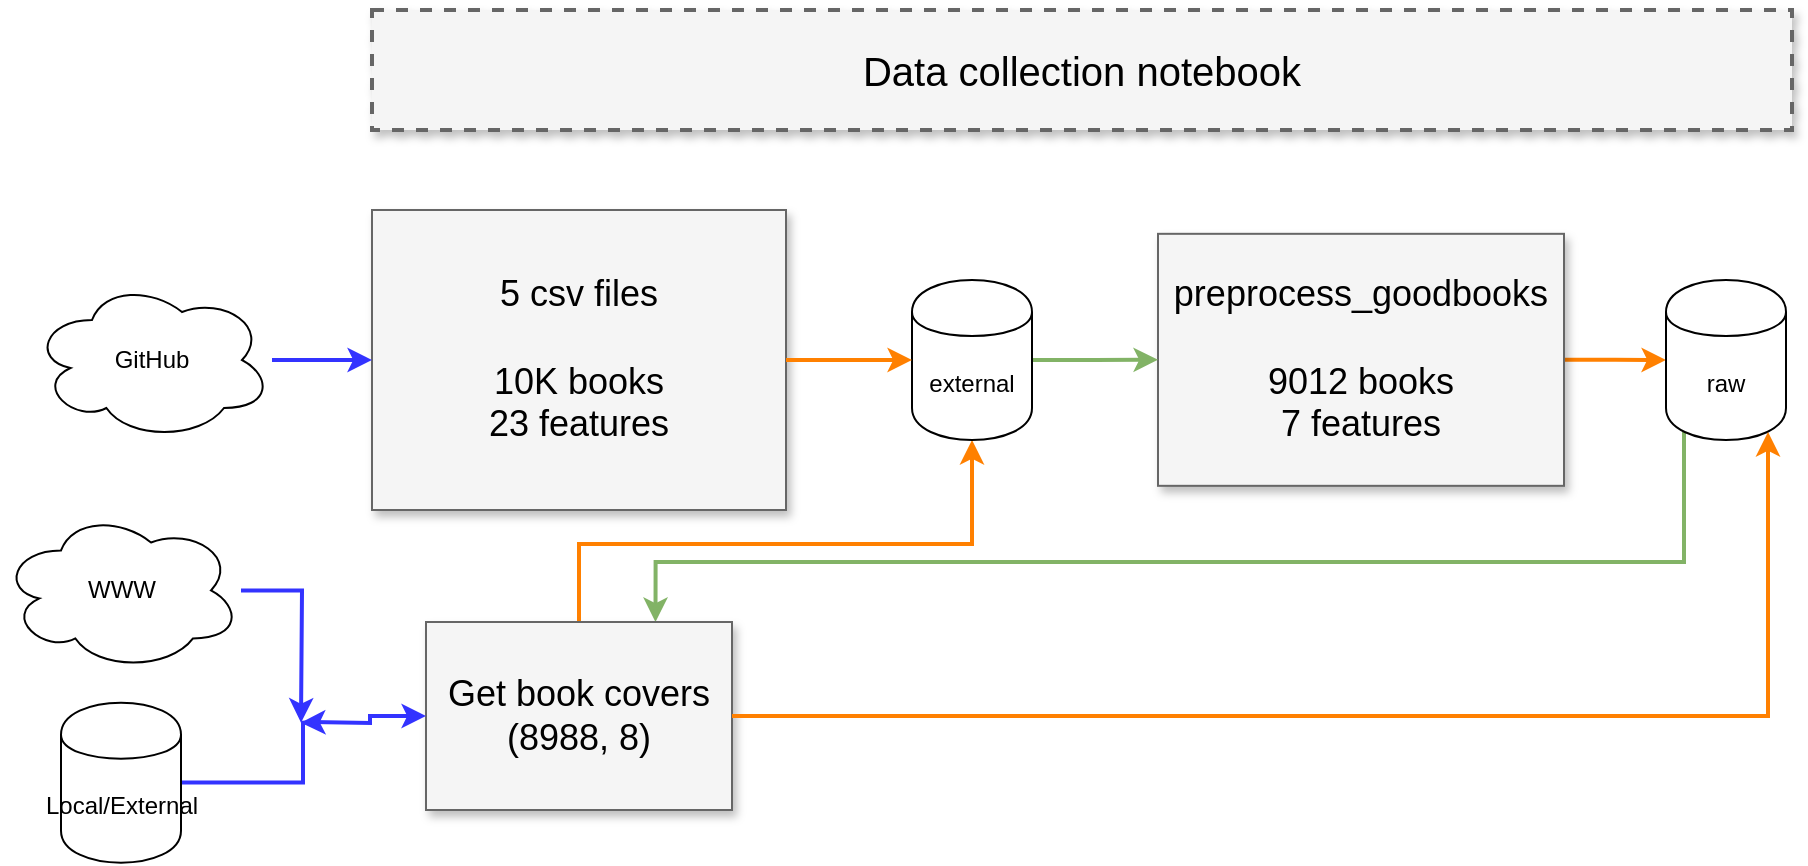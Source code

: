 <mxfile version="10.6.7" type="device"><diagram name="Page-1" id="90a13364-a465-7bf4-72fc-28e22215d7a0"><mxGraphModel dx="855" dy="488" grid="1" gridSize="10" guides="1" tooltips="1" connect="1" arrows="1" fold="1" page="1" pageScale="1.5" pageWidth="1169" pageHeight="826" background="#ffffff" math="0" shadow="0"><root><mxCell id="0" style=";html=1;"/><mxCell id="1" style=";html=1;" parent="0"/><mxCell id="3a17f1ce550125da-1" value="&lt;span&gt;Data collection notebook&lt;br&gt;&lt;/span&gt;" style="whiteSpace=wrap;html=1;shadow=1;fontSize=20;fillColor=#f5f5f5;strokeColor=#666666;strokeWidth=2;dashed=1;" parent="1" vertex="1"><mxGeometry x="510" y="344" width="710" height="60" as="geometry"/></mxCell><mxCell id="biz8bABMn61hahevGlqE-30" value="" style="edgeStyle=orthogonalEdgeStyle;rounded=0;orthogonalLoop=1;jettySize=auto;html=1;strokeColor=#FF8000;strokeWidth=2;" edge="1" parent="1" source="3a17f1ce550125da-2" target="biz8bABMn61hahevGlqE-5"><mxGeometry relative="1" as="geometry"/></mxCell><mxCell id="3a17f1ce550125da-2" value="preprocess_goodbooks&lt;br&gt;&lt;br&gt;9012 books&lt;br&gt;7 features&lt;br&gt;" style="whiteSpace=wrap;html=1;shadow=1;fontSize=18;fillColor=#f5f5f5;strokeColor=#666666;" parent="1" vertex="1"><mxGeometry x="903" y="455.909" width="203" height="126" as="geometry"/></mxCell><mxCell id="3a17f1ce550125da-8" value="5 csv files&lt;br&gt;&lt;br&gt;&lt;span&gt;10K books&lt;br&gt;23 features&lt;/span&gt;&lt;br&gt;" style="whiteSpace=wrap;html=1;shadow=1;fontSize=18;fillColor=#f5f5f5;strokeColor=#666666;" parent="1" vertex="1"><mxGeometry x="510" y="444" width="207" height="150" as="geometry"/></mxCell><mxCell id="biz8bABMn61hahevGlqE-2" value="" style="endArrow=classic;html=1;exitX=1;exitY=0.5;exitDx=0;exitDy=0;fillColor=#f8cecc;strokeColor=#FF8000;strokeWidth=2;" edge="1" parent="1" source="biz8bABMn61hahevGlqE-1"><mxGeometry width="50" height="50" relative="1" as="geometry"><mxPoint x="540" y="710" as="sourcePoint"/><mxPoint x="833" y="519" as="targetPoint"/><Array as="points"><mxPoint x="780" y="519"/><mxPoint x="810" y="519"/></Array></mxGeometry></mxCell><mxCell id="biz8bABMn61hahevGlqE-4" value="" style="edgeStyle=orthogonalEdgeStyle;rounded=0;orthogonalLoop=1;jettySize=auto;html=1;strokeColor=#3333FF;strokeWidth=2;" edge="1" parent="1" source="biz8bABMn61hahevGlqE-3" target="3a17f1ce550125da-8"><mxGeometry relative="1" as="geometry"/></mxCell><mxCell id="biz8bABMn61hahevGlqE-3" value="GitHub&lt;br&gt;" style="ellipse;shape=cloud;whiteSpace=wrap;html=1;" vertex="1" parent="1"><mxGeometry x="340" y="479" width="120" height="80" as="geometry"/></mxCell><mxCell id="biz8bABMn61hahevGlqE-26" value="" style="edgeStyle=orthogonalEdgeStyle;rounded=0;orthogonalLoop=1;jettySize=auto;html=1;strokeColor=#82b366;strokeWidth=2;entryX=0.75;entryY=0;entryDx=0;entryDy=0;fillColor=#d5e8d4;exitX=0.15;exitY=0.95;exitDx=0;exitDy=0;exitPerimeter=0;" edge="1" parent="1" source="biz8bABMn61hahevGlqE-5" target="biz8bABMn61hahevGlqE-16"><mxGeometry relative="1" as="geometry"><mxPoint x="650" y="760" as="targetPoint"/><Array as="points"><mxPoint x="1166" y="620"/><mxPoint x="652" y="620"/></Array></mxGeometry></mxCell><mxCell id="biz8bABMn61hahevGlqE-5" value="raw&lt;br&gt;" style="shape=cylinder;whiteSpace=wrap;html=1;boundedLbl=1;backgroundOutline=1;" vertex="1" parent="1"><mxGeometry x="1157" y="479" width="60" height="80" as="geometry"/></mxCell><mxCell id="biz8bABMn61hahevGlqE-11" value="" style="edgeStyle=orthogonalEdgeStyle;rounded=0;orthogonalLoop=1;jettySize=auto;html=1;strokeColor=#3333FF;strokeWidth=2;" edge="1" parent="1" source="biz8bABMn61hahevGlqE-7"><mxGeometry relative="1" as="geometry"><mxPoint x="474.5" y="700.318" as="targetPoint"/></mxGeometry></mxCell><mxCell id="biz8bABMn61hahevGlqE-7" value="WWW" style="ellipse;shape=cloud;whiteSpace=wrap;html=1;" vertex="1" parent="1"><mxGeometry x="324.5" y="594.227" width="120" height="80" as="geometry"/></mxCell><mxCell id="biz8bABMn61hahevGlqE-13" value="" style="edgeStyle=orthogonalEdgeStyle;rounded=0;orthogonalLoop=1;jettySize=auto;html=1;strokeColor=#3333FF;strokeWidth=2;" edge="1" parent="1" source="biz8bABMn61hahevGlqE-9"><mxGeometry relative="1" as="geometry"><mxPoint x="474.5" y="700.318" as="targetPoint"/><Array as="points"><mxPoint x="475.5" y="730"/></Array></mxGeometry></mxCell><mxCell id="biz8bABMn61hahevGlqE-9" value="Local/External" style="shape=cylinder;whiteSpace=wrap;html=1;boundedLbl=1;backgroundOutline=1;" vertex="1" parent="1"><mxGeometry x="354.5" y="690.318" width="60" height="80" as="geometry"/></mxCell><mxCell id="biz8bABMn61hahevGlqE-29" value="" style="edgeStyle=orthogonalEdgeStyle;rounded=0;orthogonalLoop=1;jettySize=auto;html=1;strokeColor=#FF8000;strokeWidth=2;entryX=0.5;entryY=1;entryDx=0;entryDy=0;exitX=0.5;exitY=0;exitDx=0;exitDy=0;" edge="1" parent="1" source="biz8bABMn61hahevGlqE-16" target="biz8bABMn61hahevGlqE-1"><mxGeometry relative="1" as="geometry"><mxPoint x="810" y="570" as="targetPoint"/><Array as="points"><mxPoint x="613" y="611"/><mxPoint x="810" y="611"/></Array></mxGeometry></mxCell><mxCell id="biz8bABMn61hahevGlqE-16" value="Get book covers (&lt;span&gt;8988, 8)&lt;/span&gt;" style="whiteSpace=wrap;html=1;shadow=1;fontSize=18;fillColor=#f5f5f5;strokeColor=#666666;" vertex="1" parent="1"><mxGeometry x="537" y="650" width="153" height="94" as="geometry"/></mxCell><mxCell id="biz8bABMn61hahevGlqE-32" value="" style="edgeStyle=orthogonalEdgeStyle;rounded=0;orthogonalLoop=1;jettySize=auto;html=1;strokeColor=#82b366;strokeWidth=2;fillColor=#d5e8d4;" edge="1" parent="1" source="biz8bABMn61hahevGlqE-1" target="3a17f1ce550125da-2"><mxGeometry relative="1" as="geometry"/></mxCell><mxCell id="biz8bABMn61hahevGlqE-1" value="external&lt;br&gt;" style="shape=cylinder;whiteSpace=wrap;html=1;boundedLbl=1;backgroundOutline=1;" vertex="1" parent="1"><mxGeometry x="780" y="479" width="60" height="80" as="geometry"/></mxCell><mxCell id="biz8bABMn61hahevGlqE-23" value="" style="endArrow=classic;html=1;exitX=1;exitY=0.5;exitDx=0;exitDy=0;fillColor=#f8cecc;strokeColor=#FF8000;strokeWidth=2;" edge="1" parent="1" source="3a17f1ce550125da-8" target="biz8bABMn61hahevGlqE-1"><mxGeometry width="50" height="50" relative="1" as="geometry"><mxPoint x="717" y="518.667" as="sourcePoint"/><mxPoint x="833" y="519" as="targetPoint"/><Array as="points"/></mxGeometry></mxCell><mxCell id="biz8bABMn61hahevGlqE-31" value="" style="edgeStyle=orthogonalEdgeStyle;rounded=0;orthogonalLoop=1;jettySize=auto;html=1;strokeColor=#FF8000;strokeWidth=2;entryX=0.85;entryY=0.95;entryDx=0;entryDy=0;exitX=1;exitY=0.5;exitDx=0;exitDy=0;entryPerimeter=0;" edge="1" parent="1" source="biz8bABMn61hahevGlqE-16" target="biz8bABMn61hahevGlqE-5"><mxGeometry relative="1" as="geometry"><mxPoint x="683" y="776.667" as="sourcePoint"/><mxPoint x="820.333" y="568.667" as="targetPoint"/></mxGeometry></mxCell><mxCell id="biz8bABMn61hahevGlqE-33" value="" style="edgeStyle=orthogonalEdgeStyle;rounded=0;orthogonalLoop=1;jettySize=auto;html=1;strokeColor=#3333FF;strokeWidth=2;entryX=0;entryY=0.5;entryDx=0;entryDy=0;" edge="1" parent="1" target="biz8bABMn61hahevGlqE-16"><mxGeometry relative="1" as="geometry"><mxPoint x="480" y="700" as="sourcePoint"/><mxPoint x="484.5" y="710.318" as="targetPoint"/></mxGeometry></mxCell></root></mxGraphModel></diagram></mxfile>